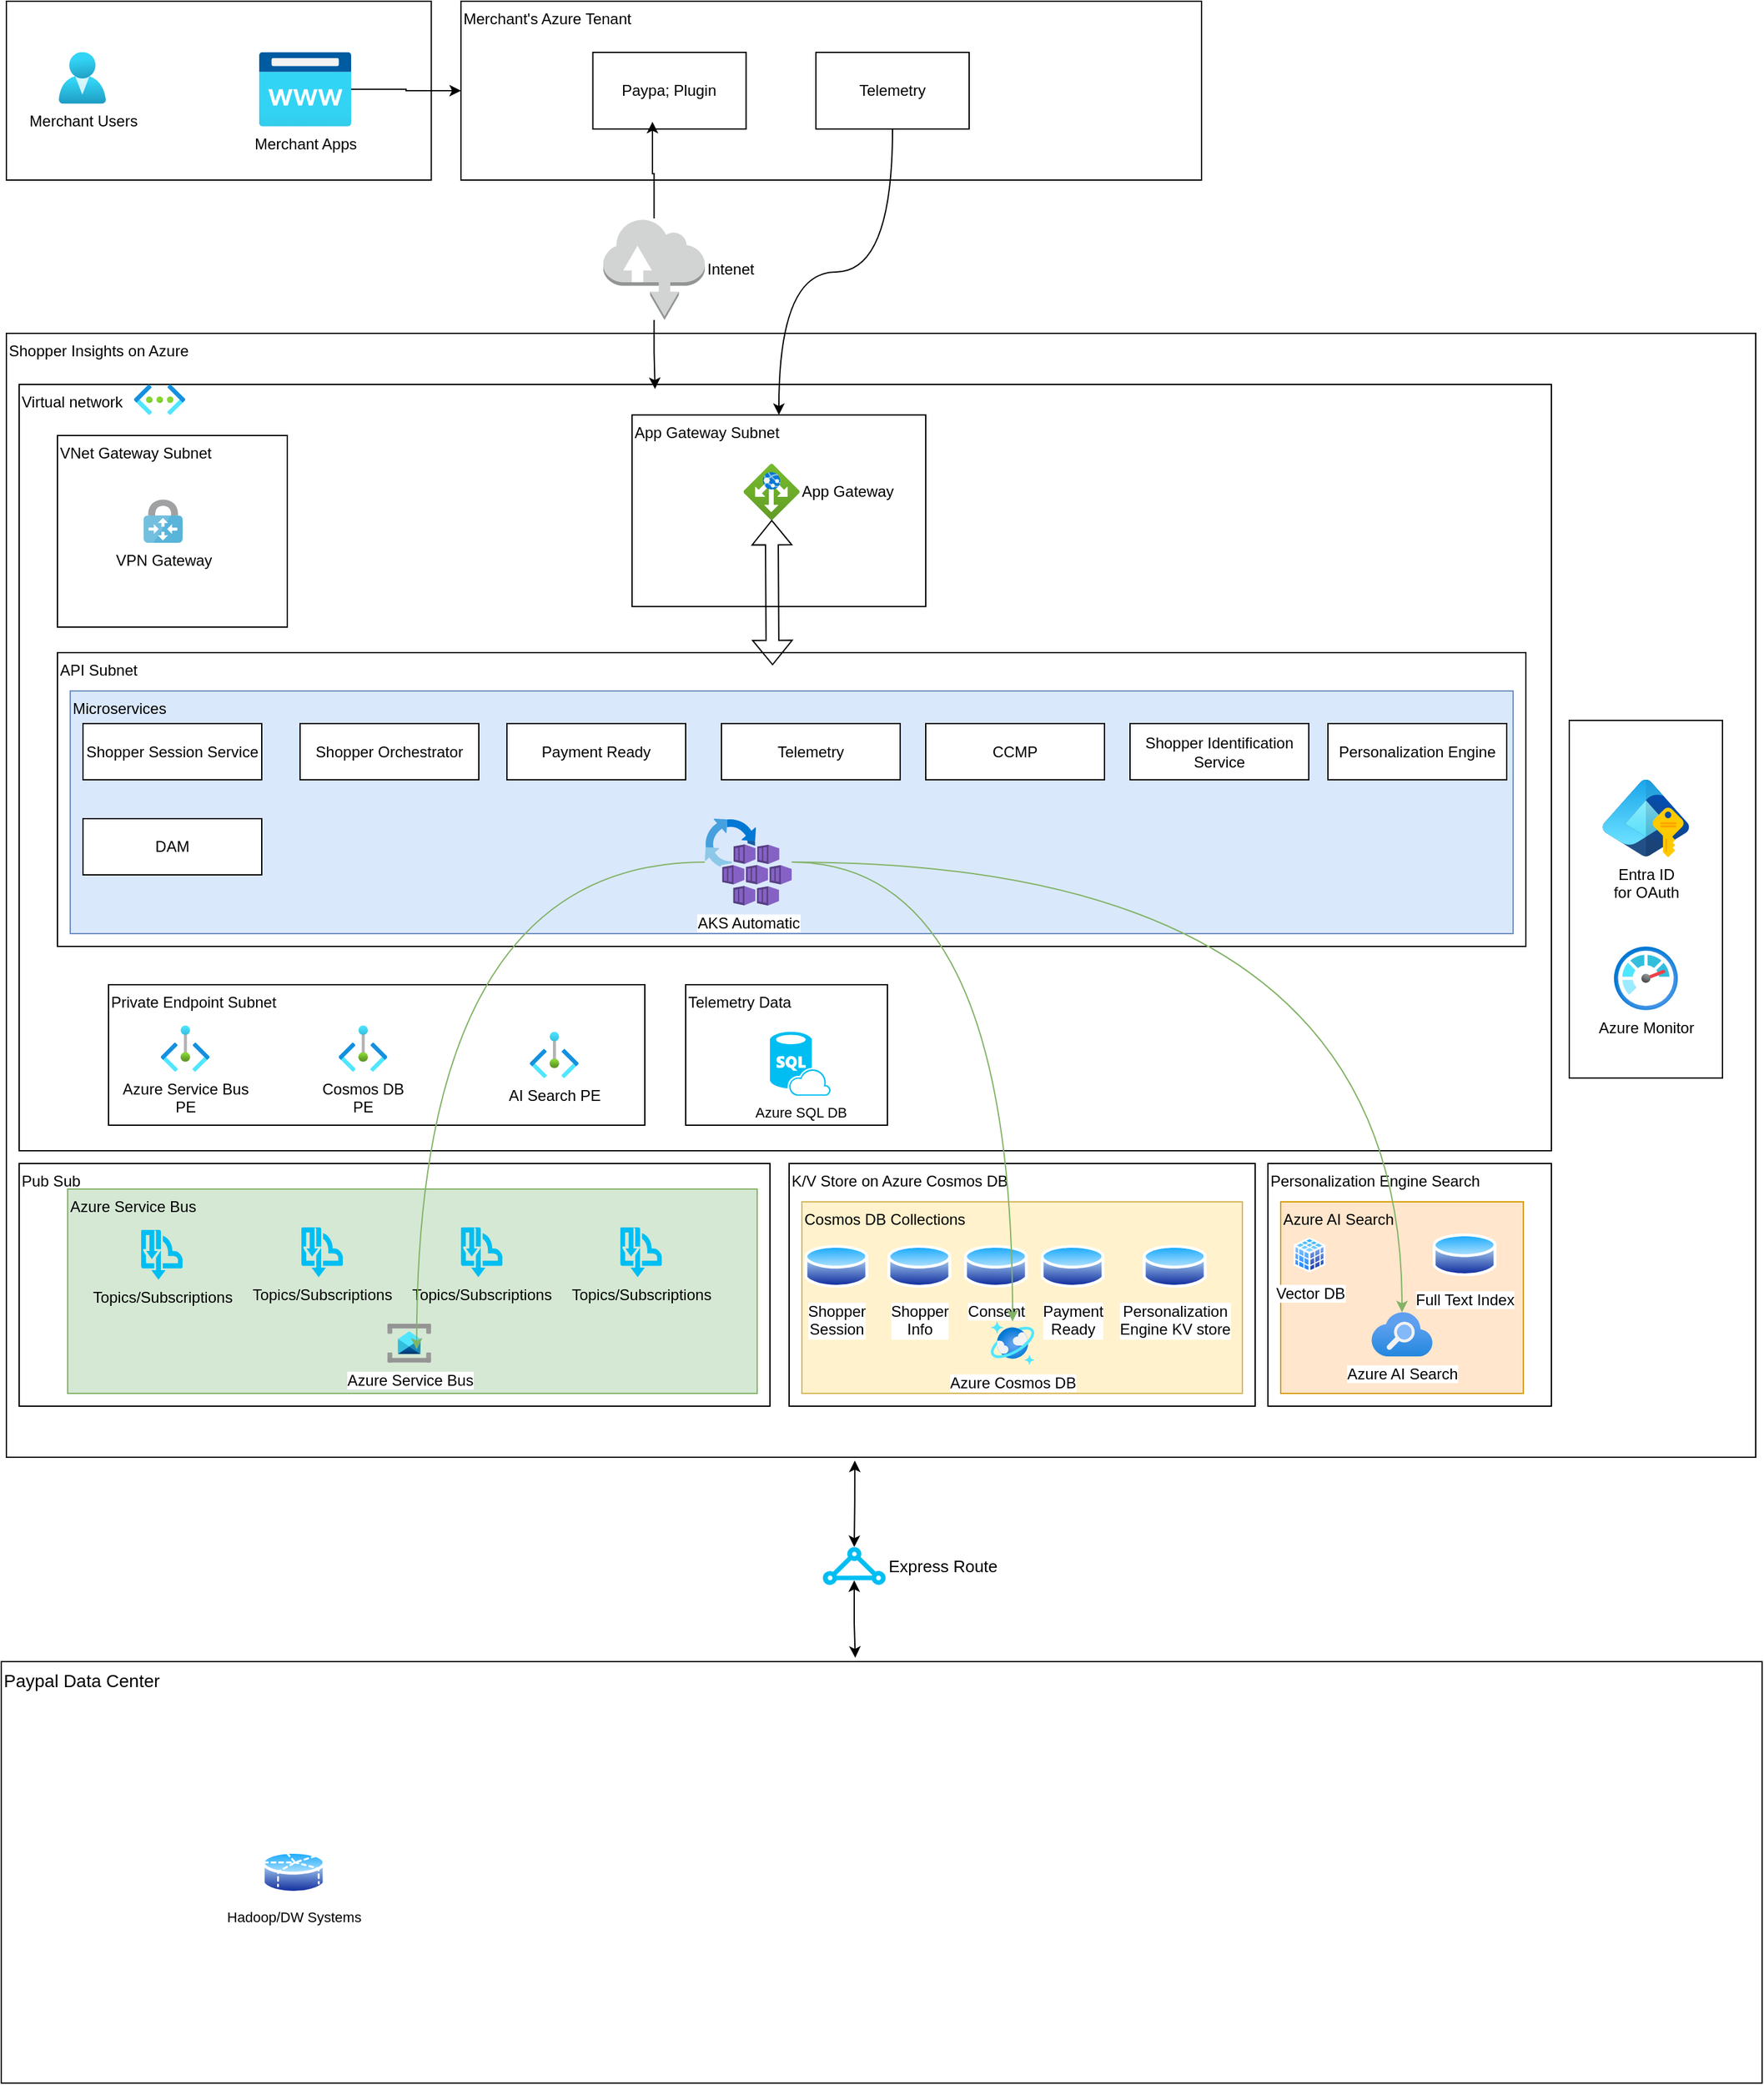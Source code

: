 <mxfile version="24.7.14" pages="4">
  <diagram name="Azure Architecture" id="gnfb7jUYX35AvRDUPc-q">
    <mxGraphModel dx="2733" dy="1743" grid="1" gridSize="10" guides="1" tooltips="1" connect="1" arrows="1" fold="1" page="1" pageScale="1" pageWidth="850" pageHeight="1100" math="0" shadow="0">
      <root>
        <mxCell id="0" />
        <mxCell id="1" parent="0" />
        <mxCell id="gi6rzPIruWYGB9gZ6tYF-2" value="Merchant&#39;s Azure Tenant" style="rounded=0;whiteSpace=wrap;html=1;align=left;verticalAlign=top;" parent="1" vertex="1">
          <mxGeometry x="166" y="100" width="580" height="140" as="geometry" />
        </mxCell>
        <mxCell id="gi6rzPIruWYGB9gZ6tYF-3" value="" style="rounded=0;whiteSpace=wrap;html=1;" parent="1" vertex="1">
          <mxGeometry x="-190" y="100" width="332.75" height="140" as="geometry" />
        </mxCell>
        <mxCell id="gi6rzPIruWYGB9gZ6tYF-4" value="Shopper Insights on Azure" style="rounded=0;whiteSpace=wrap;html=1;align=left;verticalAlign=top;" parent="1" vertex="1">
          <mxGeometry x="-190" y="360" width="1370" height="880" as="geometry" />
        </mxCell>
        <mxCell id="gi6rzPIruWYGB9gZ6tYF-9" value="Virtual network" style="rounded=0;whiteSpace=wrap;html=1;align=left;verticalAlign=top;" parent="1" vertex="1">
          <mxGeometry x="-180" y="400" width="1200" height="600" as="geometry" />
        </mxCell>
        <mxCell id="gi6rzPIruWYGB9gZ6tYF-10" value="" style="image;aspect=fixed;html=1;points=[];align=center;fontSize=12;image=img/lib/azure2/networking/Virtual_Networks.svg;" parent="1" vertex="1">
          <mxGeometry x="-90" y="400" width="40" height="23.88" as="geometry" />
        </mxCell>
        <mxCell id="gi6rzPIruWYGB9gZ6tYF-11" value="App Gateway Subnet" style="rounded=0;whiteSpace=wrap;html=1;align=left;verticalAlign=top;" parent="1" vertex="1">
          <mxGeometry x="300" y="423.88" width="230" height="150" as="geometry" />
        </mxCell>
        <mxCell id="gi6rzPIruWYGB9gZ6tYF-12" value="App Gateway" style="image;aspect=fixed;html=1;points=[];align=left;fontSize=12;image=img/lib/azure2/networking/Application_Gateways.svg;labelPosition=right;verticalLabelPosition=middle;verticalAlign=middle;" parent="1" vertex="1">
          <mxGeometry x="387.3" y="462.1" width="44" height="44" as="geometry" />
        </mxCell>
        <mxCell id="gi6rzPIruWYGB9gZ6tYF-13" value="Intenet" style="outlineConnect=0;dashed=0;verticalLabelPosition=middle;verticalAlign=middle;align=left;html=1;shape=mxgraph.aws3.internet;fillColor=#D2D3D3;gradientColor=none;labelPosition=right;" parent="1" vertex="1">
          <mxGeometry x="277.5" y="270" width="79.5" height="79.5" as="geometry" />
        </mxCell>
        <mxCell id="gi6rzPIruWYGB9gZ6tYF-14" value="API Subnet" style="rounded=0;whiteSpace=wrap;html=1;align=left;verticalAlign=top;" parent="1" vertex="1">
          <mxGeometry x="-150" y="610" width="1150" height="230" as="geometry" />
        </mxCell>
        <mxCell id="gi6rzPIruWYGB9gZ6tYF-56" value="Microservices" style="rounded=0;whiteSpace=wrap;html=1;align=left;verticalAlign=top;fillColor=#dae8fc;strokeColor=#6c8ebf;" parent="1" vertex="1">
          <mxGeometry x="-140" y="640" width="1130" height="190" as="geometry" />
        </mxCell>
        <mxCell id="gi6rzPIruWYGB9gZ6tYF-15" value="AKS Automatic" style="image;aspect=fixed;html=1;points=[];align=center;fontSize=12;image=img/lib/azure2/other/AKS_Automatic.svg;" parent="1" vertex="1">
          <mxGeometry x="357" y="740" width="68" height="68" as="geometry" />
        </mxCell>
        <mxCell id="gi6rzPIruWYGB9gZ6tYF-16" value="Shopper Session Service" style="rounded=0;whiteSpace=wrap;html=1;" parent="1" vertex="1">
          <mxGeometry x="-130" y="665.56" width="140" height="44" as="geometry" />
        </mxCell>
        <mxCell id="gi6rzPIruWYGB9gZ6tYF-21" value="Shopper Orchestrator" style="rounded=0;whiteSpace=wrap;html=1;" parent="1" vertex="1">
          <mxGeometry x="40" y="665.56" width="140" height="44" as="geometry" />
        </mxCell>
        <mxCell id="gi6rzPIruWYGB9gZ6tYF-22" value="Payment Ready" style="rounded=0;whiteSpace=wrap;html=1;" parent="1" vertex="1">
          <mxGeometry x="202" y="665.56" width="140" height="44" as="geometry" />
        </mxCell>
        <mxCell id="gi6rzPIruWYGB9gZ6tYF-23" value="Telemetry" style="rounded=0;whiteSpace=wrap;html=1;" parent="1" vertex="1">
          <mxGeometry x="370" y="665.56" width="140" height="44" as="geometry" />
        </mxCell>
        <mxCell id="gi6rzPIruWYGB9gZ6tYF-24" value="CCMP" style="rounded=0;whiteSpace=wrap;html=1;" parent="1" vertex="1">
          <mxGeometry x="530" y="665.56" width="140" height="44" as="geometry" />
        </mxCell>
        <mxCell id="B-g0GHxNa2EQ3O3tPcXf-53" value="" style="rounded=0;whiteSpace=wrap;html=1;fontFamily=Helvetica;fontSize=11;fontColor=default;labelBackgroundColor=default;" vertex="1" parent="1">
          <mxGeometry x="1034" y="663.08" width="120" height="280" as="geometry" />
        </mxCell>
        <mxCell id="gi6rzPIruWYGB9gZ6tYF-25" value="DAM" style="rounded=0;whiteSpace=wrap;html=1;" parent="1" vertex="1">
          <mxGeometry x="-130" y="740" width="140" height="44" as="geometry" />
        </mxCell>
        <mxCell id="gi6rzPIruWYGB9gZ6tYF-26" value="Personalization Engine" style="rounded=0;whiteSpace=wrap;html=1;" parent="1" vertex="1">
          <mxGeometry x="845" y="665.56" width="140" height="44" as="geometry" />
        </mxCell>
        <mxCell id="gi6rzPIruWYGB9gZ6tYF-29" value="Pub Sub" style="rounded=0;whiteSpace=wrap;html=1;align=left;verticalAlign=top;" parent="1" vertex="1">
          <mxGeometry x="-180" y="1010" width="588" height="190" as="geometry" />
        </mxCell>
        <mxCell id="gi6rzPIruWYGB9gZ6tYF-52" value="Azure Service Bus" style="rounded=0;whiteSpace=wrap;html=1;align=left;verticalAlign=top;fillColor=#d5e8d4;strokeColor=#82b366;" parent="1" vertex="1">
          <mxGeometry x="-142" y="1030" width="540" height="160" as="geometry" />
        </mxCell>
        <mxCell id="gi6rzPIruWYGB9gZ6tYF-31" value="Azure Service Bus" style="image;aspect=fixed;html=1;points=[];align=center;fontSize=12;image=img/lib/azure2/integration/Service_Bus.svg;" parent="1" vertex="1">
          <mxGeometry x="108.25" y="1135.43" width="34.5" height="30.44" as="geometry" />
        </mxCell>
        <mxCell id="gi6rzPIruWYGB9gZ6tYF-33" value="Topics/Subscriptions" style="verticalLabelPosition=bottom;html=1;verticalAlign=top;align=center;strokeColor=none;fillColor=#00BEF2;shape=mxgraph.azure.service_bus_topics_and_subscriptions;pointerEvents=1;" parent="1" vertex="1">
          <mxGeometry x="41" y="1060" width="32.5" height="39" as="geometry" />
        </mxCell>
        <mxCell id="gi6rzPIruWYGB9gZ6tYF-34" value="Shopper Identification&lt;div&gt;Service&lt;/div&gt;" style="rounded=0;whiteSpace=wrap;html=1;" parent="1" vertex="1">
          <mxGeometry x="690" y="665.56" width="140" height="44" as="geometry" />
        </mxCell>
        <mxCell id="gi6rzPIruWYGB9gZ6tYF-37" value="K/V Store on Azure Cosmos DB" style="rounded=0;whiteSpace=wrap;html=1;align=left;verticalAlign=top;" parent="1" vertex="1">
          <mxGeometry x="423" y="1010" width="365" height="190" as="geometry" />
        </mxCell>
        <mxCell id="gi6rzPIruWYGB9gZ6tYF-50" value="Cosmos DB Collections" style="rounded=0;whiteSpace=wrap;html=1;align=left;verticalAlign=top;fillColor=#fff2cc;strokeColor=#d6b656;" parent="1" vertex="1">
          <mxGeometry x="433" y="1040" width="345" height="150" as="geometry" />
        </mxCell>
        <mxCell id="gi6rzPIruWYGB9gZ6tYF-38" value="Azure Cosmos DB" style="image;aspect=fixed;html=1;points=[];align=center;fontSize=12;image=img/lib/azure2/databases/Azure_Cosmos_DB.svg;" parent="1" vertex="1">
          <mxGeometry x="581" y="1133.65" width="34" height="34" as="geometry" />
        </mxCell>
        <mxCell id="gi6rzPIruWYGB9gZ6tYF-39" value="Shopper&lt;div&gt;Session&lt;/div&gt;" style="image;aspect=fixed;perimeter=ellipsePerimeter;html=1;align=center;shadow=0;dashed=0;spacingTop=3;image=img/lib/active_directory/database.svg;imageBackground=none;" parent="1" vertex="1">
          <mxGeometry x="435" y="1072" width="50" height="37" as="geometry" />
        </mxCell>
        <mxCell id="gi6rzPIruWYGB9gZ6tYF-42" value="Shopper&lt;div&gt;Info&lt;/div&gt;" style="image;aspect=fixed;perimeter=ellipsePerimeter;html=1;align=center;shadow=0;dashed=0;spacingTop=3;image=img/lib/active_directory/database.svg;" parent="1" vertex="1">
          <mxGeometry x="500" y="1072" width="50" height="37" as="geometry" />
        </mxCell>
        <mxCell id="gi6rzPIruWYGB9gZ6tYF-43" value="Consent" style="image;aspect=fixed;perimeter=ellipsePerimeter;html=1;align=center;shadow=0;dashed=0;spacingTop=3;image=img/lib/active_directory/database.svg;" parent="1" vertex="1">
          <mxGeometry x="560" y="1072" width="50" height="37" as="geometry" />
        </mxCell>
        <mxCell id="gi6rzPIruWYGB9gZ6tYF-44" value="Payment&lt;div&gt;Ready&lt;/div&gt;" style="image;aspect=fixed;perimeter=ellipsePerimeter;html=1;align=center;shadow=0;dashed=0;spacingTop=3;image=img/lib/active_directory/database.svg;" parent="1" vertex="1">
          <mxGeometry x="620" y="1072" width="50" height="37" as="geometry" />
        </mxCell>
        <mxCell id="gi6rzPIruWYGB9gZ6tYF-45" value="Personalization&lt;div&gt;Engine KV store&lt;/div&gt;" style="image;aspect=fixed;perimeter=ellipsePerimeter;html=1;align=center;shadow=0;dashed=0;spacingTop=3;image=img/lib/active_directory/database.svg;" parent="1" vertex="1">
          <mxGeometry x="700" y="1072" width="50" height="37" as="geometry" />
        </mxCell>
        <mxCell id="gi6rzPIruWYGB9gZ6tYF-46" value="Personalization Engine Search" style="rounded=0;whiteSpace=wrap;html=1;align=left;verticalAlign=top;" parent="1" vertex="1">
          <mxGeometry x="798" y="1010" width="222" height="190" as="geometry" />
        </mxCell>
        <mxCell id="gi6rzPIruWYGB9gZ6tYF-51" value="Azure AI Search" style="rounded=0;whiteSpace=wrap;html=1;align=left;verticalAlign=top;fillColor=#ffe6cc;strokeColor=#d79b00;" parent="1" vertex="1">
          <mxGeometry x="808" y="1040" width="190" height="150" as="geometry" />
        </mxCell>
        <mxCell id="gi6rzPIruWYGB9gZ6tYF-47" value="Azure AI Search" style="image;aspect=fixed;html=1;points=[];align=center;fontSize=12;image=img/lib/azure2/app_services/Search_Services.svg;" parent="1" vertex="1">
          <mxGeometry x="879" y="1126.49" width="48" height="34.67" as="geometry" />
        </mxCell>
        <mxCell id="gi6rzPIruWYGB9gZ6tYF-48" value="Vector DB" style="image;aspect=fixed;perimeter=ellipsePerimeter;html=1;align=center;shadow=0;dashed=0;spacingTop=3;image=img/lib/active_directory/database_cube.svg;" parent="1" vertex="1">
          <mxGeometry x="818" y="1067.61" width="25" height="27.78" as="geometry" />
        </mxCell>
        <mxCell id="gi6rzPIruWYGB9gZ6tYF-49" value="Full Text Index" style="image;aspect=fixed;perimeter=ellipsePerimeter;html=1;align=center;shadow=0;dashed=0;spacingTop=3;image=img/lib/active_directory/database.svg;" parent="1" vertex="1">
          <mxGeometry x="927" y="1063" width="50" height="37" as="geometry" />
        </mxCell>
        <mxCell id="gi6rzPIruWYGB9gZ6tYF-53" value="Topics/Subscriptions" style="verticalLabelPosition=bottom;html=1;verticalAlign=top;align=center;strokeColor=none;fillColor=#00BEF2;shape=mxgraph.azure.service_bus_topics_and_subscriptions;pointerEvents=1;" parent="1" vertex="1">
          <mxGeometry x="166" y="1060" width="32.5" height="39" as="geometry" />
        </mxCell>
        <mxCell id="gi6rzPIruWYGB9gZ6tYF-54" value="Topics/Subscriptions" style="verticalLabelPosition=bottom;html=1;verticalAlign=top;align=center;strokeColor=none;fillColor=#00BEF2;shape=mxgraph.azure.service_bus_topics_and_subscriptions;pointerEvents=1;" parent="1" vertex="1">
          <mxGeometry x="290.8" y="1060" width="32.5" height="39" as="geometry" />
        </mxCell>
        <mxCell id="gi6rzPIruWYGB9gZ6tYF-55" value="Topics/Subscriptions" style="verticalLabelPosition=bottom;html=1;verticalAlign=top;align=center;strokeColor=none;fillColor=#00BEF2;shape=mxgraph.azure.service_bus_topics_and_subscriptions;pointerEvents=1;" parent="1" vertex="1">
          <mxGeometry x="-84.5" y="1062" width="32.5" height="39" as="geometry" />
        </mxCell>
        <mxCell id="gi6rzPIruWYGB9gZ6tYF-57" value="Private Endpoint Subnet" style="rounded=0;whiteSpace=wrap;html=1;align=left;verticalAlign=top;" parent="1" vertex="1">
          <mxGeometry x="-110" y="870" width="420" height="110" as="geometry" />
        </mxCell>
        <mxCell id="gi6rzPIruWYGB9gZ6tYF-58" value="Azure Service Bus&lt;div&gt;PE&lt;/div&gt;" style="image;aspect=fixed;html=1;points=[];align=center;fontSize=12;image=img/lib/azure2/other/Private_Endpoints.svg;" parent="1" vertex="1">
          <mxGeometry x="-69" y="901.93" width="38" height="36.15" as="geometry" />
        </mxCell>
        <mxCell id="gi6rzPIruWYGB9gZ6tYF-59" value="Cosmos DB&lt;div&gt;PE&lt;/div&gt;" style="image;aspect=fixed;html=1;points=[];align=center;fontSize=12;image=img/lib/azure2/other/Private_Endpoints.svg;" parent="1" vertex="1">
          <mxGeometry x="70.25" y="901.93" width="38" height="36.15" as="geometry" />
        </mxCell>
        <mxCell id="gi6rzPIruWYGB9gZ6tYF-60" value="AI Search PE" style="image;aspect=fixed;html=1;points=[];align=center;fontSize=12;image=img/lib/azure2/other/Private_Endpoints.svg;" parent="1" vertex="1">
          <mxGeometry x="220" y="906.93" width="38" height="36.15" as="geometry" />
        </mxCell>
        <mxCell id="gi6rzPIruWYGB9gZ6tYF-61" value="VNet Gateway Subnet" style="rounded=0;whiteSpace=wrap;html=1;align=left;verticalAlign=top;" parent="1" vertex="1">
          <mxGeometry x="-150" y="440" width="180" height="150" as="geometry" />
        </mxCell>
        <mxCell id="gi6rzPIruWYGB9gZ6tYF-62" value="VPN Gateway" style="image;sketch=0;aspect=fixed;html=1;points=[];align=center;fontSize=12;image=img/lib/mscae/VPN_Gateway.svg;" parent="1" vertex="1">
          <mxGeometry x="-82.5" y="490.11" width="30.5" height="33.89" as="geometry" />
        </mxCell>
        <mxCell id="B-g0GHxNa2EQ3O3tPcXf-13" value="" style="shape=flexArrow;endArrow=classic;startArrow=classic;html=1;rounded=0;exitX=0.487;exitY=0.043;exitDx=0;exitDy=0;exitPerimeter=0;" edge="1" parent="1" source="gi6rzPIruWYGB9gZ6tYF-14" target="gi6rzPIruWYGB9gZ6tYF-12">
          <mxGeometry width="100" height="100" relative="1" as="geometry">
            <mxPoint x="320" y="890" as="sourcePoint" />
            <mxPoint x="420" y="790" as="targetPoint" />
          </mxGeometry>
        </mxCell>
        <mxCell id="B-g0GHxNa2EQ3O3tPcXf-14" value="Paypa; Plugin" style="rounded=0;whiteSpace=wrap;html=1;" vertex="1" parent="1">
          <mxGeometry x="269.3" y="140" width="120" height="60" as="geometry" />
        </mxCell>
        <mxCell id="B-g0GHxNa2EQ3O3tPcXf-15" style="edgeStyle=orthogonalEdgeStyle;rounded=0;orthogonalLoop=1;jettySize=auto;html=1;entryX=0.389;entryY=0.906;entryDx=0;entryDy=0;entryPerimeter=0;" edge="1" parent="1" source="gi6rzPIruWYGB9gZ6tYF-13" target="B-g0GHxNa2EQ3O3tPcXf-14">
          <mxGeometry relative="1" as="geometry" />
        </mxCell>
        <mxCell id="B-g0GHxNa2EQ3O3tPcXf-16" style="edgeStyle=orthogonalEdgeStyle;rounded=0;orthogonalLoop=1;jettySize=auto;html=1;entryX=0.415;entryY=0.006;entryDx=0;entryDy=0;entryPerimeter=0;" edge="1" parent="1" source="gi6rzPIruWYGB9gZ6tYF-13" target="gi6rzPIruWYGB9gZ6tYF-9">
          <mxGeometry relative="1" as="geometry" />
        </mxCell>
        <mxCell id="B-g0GHxNa2EQ3O3tPcXf-17" value="Merchant Users" style="image;aspect=fixed;html=1;points=[];align=center;fontSize=12;image=img/lib/azure2/identity/Users.svg;" vertex="1" parent="1">
          <mxGeometry x="-149" y="139.76" width="37" height="40.47" as="geometry" />
        </mxCell>
        <mxCell id="B-g0GHxNa2EQ3O3tPcXf-19" style="edgeStyle=orthogonalEdgeStyle;rounded=0;orthogonalLoop=1;jettySize=auto;html=1;" edge="1" parent="1" source="B-g0GHxNa2EQ3O3tPcXf-18" target="gi6rzPIruWYGB9gZ6tYF-2">
          <mxGeometry relative="1" as="geometry" />
        </mxCell>
        <mxCell id="B-g0GHxNa2EQ3O3tPcXf-18" value="Merchant Apps" style="image;aspect=fixed;html=1;points=[];align=center;fontSize=12;image=img/lib/azure2/app_services/App_Service_Domains.svg;" vertex="1" parent="1">
          <mxGeometry x="8" y="139.76" width="72" height="58.24" as="geometry" />
        </mxCell>
        <mxCell id="B-g0GHxNa2EQ3O3tPcXf-48" style="edgeStyle=orthogonalEdgeStyle;shape=connector;curved=1;rounded=0;orthogonalLoop=1;jettySize=auto;html=1;strokeColor=default;align=center;verticalAlign=middle;fontFamily=Helvetica;fontSize=11;fontColor=default;labelBackgroundColor=default;endArrow=classic;" edge="1" parent="1" source="B-g0GHxNa2EQ3O3tPcXf-21" target="gi6rzPIruWYGB9gZ6tYF-11">
          <mxGeometry relative="1" as="geometry" />
        </mxCell>
        <mxCell id="B-g0GHxNa2EQ3O3tPcXf-21" value="Telemetry" style="rounded=0;whiteSpace=wrap;html=1;" vertex="1" parent="1">
          <mxGeometry x="444" y="140" width="120" height="60" as="geometry" />
        </mxCell>
        <mxCell id="B-g0GHxNa2EQ3O3tPcXf-50" value="Telemetry Data" style="rounded=0;whiteSpace=wrap;html=1;align=left;verticalAlign=top;" vertex="1" parent="1">
          <mxGeometry x="342" y="870" width="158" height="110" as="geometry" />
        </mxCell>
        <mxCell id="B-g0GHxNa2EQ3O3tPcXf-46" style="edgeStyle=orthogonalEdgeStyle;curved=1;rounded=0;orthogonalLoop=1;jettySize=auto;html=1;fillColor=#d5e8d4;strokeColor=#82b366;" edge="1" parent="1" source="gi6rzPIruWYGB9gZ6tYF-15" target="gi6rzPIruWYGB9gZ6tYF-38">
          <mxGeometry relative="1" as="geometry" />
        </mxCell>
        <mxCell id="B-g0GHxNa2EQ3O3tPcXf-47" style="edgeStyle=orthogonalEdgeStyle;curved=1;rounded=0;orthogonalLoop=1;jettySize=auto;html=1;entryX=0.669;entryY=0.665;entryDx=0;entryDy=0;entryPerimeter=0;fillColor=#d5e8d4;strokeColor=#82b366;" edge="1" parent="1" source="gi6rzPIruWYGB9gZ6tYF-15" target="gi6rzPIruWYGB9gZ6tYF-31">
          <mxGeometry relative="1" as="geometry" />
        </mxCell>
        <mxCell id="B-g0GHxNa2EQ3O3tPcXf-49" value="Azure SQL DB" style="verticalLabelPosition=bottom;html=1;verticalAlign=top;align=center;strokeColor=none;fillColor=#00BEF2;shape=mxgraph.azure.sql_database_sql_azure;fontFamily=Helvetica;fontSize=11;fontColor=default;labelBackgroundColor=default;" vertex="1" parent="1">
          <mxGeometry x="408" y="906.93" width="47.5" height="50" as="geometry" />
        </mxCell>
        <mxCell id="B-g0GHxNa2EQ3O3tPcXf-51" value="" style="edgeStyle=orthogonalEdgeStyle;curved=1;rounded=0;orthogonalLoop=1;jettySize=auto;html=1;fillColor=#d5e8d4;strokeColor=#82b366;" edge="1" parent="1" source="gi6rzPIruWYGB9gZ6tYF-15" target="gi6rzPIruWYGB9gZ6tYF-47">
          <mxGeometry relative="1" as="geometry">
            <mxPoint x="425" y="774" as="sourcePoint" />
            <mxPoint x="895" y="1130" as="targetPoint" />
          </mxGeometry>
        </mxCell>
        <mxCell id="B-g0GHxNa2EQ3O3tPcXf-52" value="Azure Monitor" style="image;aspect=fixed;html=1;points=[];align=center;fontSize=12;image=img/lib/azure2/management_governance/Monitor.svg;fontFamily=Helvetica;fontColor=default;labelBackgroundColor=default;" vertex="1" parent="1">
          <mxGeometry x="1069" y="840" width="50" height="50" as="geometry" />
        </mxCell>
        <mxCell id="gi6rzPIruWYGB9gZ6tYF-17" value="Entra ID&lt;div&gt;for OAuth&lt;/div&gt;" style="image;aspect=fixed;html=1;points=[];align=center;fontSize=12;image=img/lib/azure2/identity/Entra_Managed_Identities.svg;" parent="1" vertex="1">
          <mxGeometry x="1060" y="709.56" width="68" height="60.44" as="geometry" />
        </mxCell>
        <mxCell id="B-g0GHxNa2EQ3O3tPcXf-55" value="Paypal Data Center" style="rounded=0;whiteSpace=wrap;html=1;fontFamily=Helvetica;fontSize=14;fontColor=default;labelBackgroundColor=default;align=left;verticalAlign=top;" vertex="1" parent="1">
          <mxGeometry x="-194" y="1400" width="1379" height="330" as="geometry" />
        </mxCell>
        <mxCell id="B-g0GHxNa2EQ3O3tPcXf-56" value="&lt;font style=&quot;font-size: 13px;&quot;&gt;Express Route&lt;/font&gt;" style="verticalLabelPosition=middle;html=1;verticalAlign=middle;align=left;strokeColor=none;fillColor=#00BEF2;shape=mxgraph.azure.express_route;pointerEvents=1;fontFamily=Helvetica;fontSize=11;fontColor=default;labelBackgroundColor=default;labelPosition=right;" vertex="1" parent="1">
          <mxGeometry x="449" y="1310" width="50" height="30" as="geometry" />
        </mxCell>
        <mxCell id="B-g0GHxNa2EQ3O3tPcXf-64" style="edgeStyle=orthogonalEdgeStyle;shape=connector;curved=0;rounded=0;orthogonalLoop=1;jettySize=auto;html=1;exitX=0.485;exitY=1.003;exitDx=0;exitDy=0;strokeColor=default;align=center;verticalAlign=middle;fontFamily=Helvetica;fontSize=11;fontColor=default;labelBackgroundColor=default;endArrow=classic;exitPerimeter=0;entryX=0.5;entryY=0.01;entryDx=0;entryDy=0;entryPerimeter=0;startArrow=classic;startFill=1;" edge="1" parent="1" source="gi6rzPIruWYGB9gZ6tYF-4" target="B-g0GHxNa2EQ3O3tPcXf-56">
          <mxGeometry relative="1" as="geometry">
            <mxPoint x="640" y="1310" as="targetPoint" />
          </mxGeometry>
        </mxCell>
        <mxCell id="B-g0GHxNa2EQ3O3tPcXf-66" value="" style="endArrow=classic;html=1;rounded=0;strokeColor=default;align=center;verticalAlign=middle;fontFamily=Helvetica;fontSize=11;fontColor=default;labelBackgroundColor=default;edgeStyle=orthogonalEdgeStyle;curved=0;exitX=0.5;exitY=0.88;exitDx=0;exitDy=0;exitPerimeter=0;entryX=0.485;entryY=-0.009;entryDx=0;entryDy=0;entryPerimeter=0;startArrow=classic;startFill=1;" edge="1" parent="1" source="B-g0GHxNa2EQ3O3tPcXf-56" target="B-g0GHxNa2EQ3O3tPcXf-55">
          <mxGeometry width="50" height="50" relative="1" as="geometry">
            <mxPoint x="639.47" y="1330" as="sourcePoint" />
            <mxPoint x="689.47" y="1280" as="targetPoint" />
          </mxGeometry>
        </mxCell>
        <mxCell id="B-g0GHxNa2EQ3O3tPcXf-67" value="Hadoop/DW Systems" style="image;aspect=fixed;perimeter=ellipsePerimeter;html=1;align=center;shadow=0;dashed=0;spacingTop=3;image=img/lib/active_directory/database_partition_5.svg;fontFamily=Helvetica;fontSize=11;fontColor=default;labelBackgroundColor=default;" vertex="1" parent="1">
          <mxGeometry x="10" y="1546.5" width="50" height="37" as="geometry" />
        </mxCell>
      </root>
    </mxGraphModel>
  </diagram>
  <diagram id="eQUgV46e3FUS0auFHxmV" name="KV Store Design - Option 1">
    <mxGraphModel dx="1224" dy="1133" grid="1" gridSize="10" guides="1" tooltips="1" connect="1" arrows="1" fold="1" page="1" pageScale="1" pageWidth="850" pageHeight="1100" math="0" shadow="0">
      <root>
        <mxCell id="0" />
        <mxCell id="1" parent="0" />
        <mxCell id="4z7jsk1ujIdJ2KFVXQdr-1" value="Merchant&#39;s Azure Tenant 1" style="rounded=0;whiteSpace=wrap;html=1;align=left;verticalAlign=top;" vertex="1" parent="1">
          <mxGeometry x="30" y="100" width="304" height="140" as="geometry" />
        </mxCell>
        <mxCell id="4z7jsk1ujIdJ2KFVXQdr-2" value="Paypa; Plugin" style="rounded=0;whiteSpace=wrap;html=1;" vertex="1" parent="1">
          <mxGeometry x="44" y="150" width="120" height="60" as="geometry" />
        </mxCell>
        <mxCell id="4z7jsk1ujIdJ2KFVXQdr-3" value="Telemetry" style="rounded=0;whiteSpace=wrap;html=1;" vertex="1" parent="1">
          <mxGeometry x="192" y="150" width="120" height="60" as="geometry" />
        </mxCell>
        <mxCell id="4z7jsk1ujIdJ2KFVXQdr-4" value="Merchant&#39;s Azure Tenant 2" style="rounded=0;whiteSpace=wrap;html=1;align=left;verticalAlign=top;" vertex="1" parent="1">
          <mxGeometry x="370" y="100" width="304" height="140" as="geometry" />
        </mxCell>
        <mxCell id="4z7jsk1ujIdJ2KFVXQdr-5" value="Paypa; Plugin" style="rounded=0;whiteSpace=wrap;html=1;" vertex="1" parent="1">
          <mxGeometry x="384" y="150" width="120" height="60" as="geometry" />
        </mxCell>
        <mxCell id="4z7jsk1ujIdJ2KFVXQdr-6" value="Telemetry" style="rounded=0;whiteSpace=wrap;html=1;" vertex="1" parent="1">
          <mxGeometry x="532" y="150" width="120" height="60" as="geometry" />
        </mxCell>
        <mxCell id="4z7jsk1ujIdJ2KFVXQdr-7" value="Merchant&#39;s Azure Tenant n" style="rounded=0;whiteSpace=wrap;html=1;align=left;verticalAlign=top;" vertex="1" parent="1">
          <mxGeometry x="700" y="100" width="304" height="140" as="geometry" />
        </mxCell>
        <mxCell id="4z7jsk1ujIdJ2KFVXQdr-8" value="Paypa; Plugin" style="rounded=0;whiteSpace=wrap;html=1;" vertex="1" parent="1">
          <mxGeometry x="714" y="150" width="120" height="60" as="geometry" />
        </mxCell>
        <mxCell id="4z7jsk1ujIdJ2KFVXQdr-9" value="Telemetry" style="rounded=0;whiteSpace=wrap;html=1;" vertex="1" parent="1">
          <mxGeometry x="862" y="150" width="120" height="60" as="geometry" />
        </mxCell>
        <mxCell id="4z7jsk1ujIdJ2KFVXQdr-10" value="Azure" style="rounded=0;whiteSpace=wrap;html=1;align=left;verticalAlign=top;" vertex="1" parent="1">
          <mxGeometry x="30" y="270" width="970" height="140" as="geometry" />
        </mxCell>
        <mxCell id="JQEDODdQ16ti5iI2Kcjq-1" value="Microservices" style="rounded=0;whiteSpace=wrap;html=1;align=left;verticalAlign=top;" vertex="1" parent="1">
          <mxGeometry x="380" y="285" width="260" height="110" as="geometry" />
        </mxCell>
        <mxCell id="tetmFcZ6_N3hryW2dEhK-1" value="AKS Automatic" style="image;aspect=fixed;html=1;points=[];align=center;fontSize=12;image=img/lib/azure2/other/AKS_Automatic.svg;" vertex="1" parent="1">
          <mxGeometry x="470" y="300" width="68" height="68" as="geometry" />
        </mxCell>
        <mxCell id="tetmFcZ6_N3hryW2dEhK-2" value="Key Value Store Tenant 1" style="rounded=0;whiteSpace=wrap;html=1;align=left;verticalAlign=top;" vertex="1" parent="1">
          <mxGeometry x="30" y="570" width="820" height="200" as="geometry" />
        </mxCell>
        <mxCell id="9SyXtvsTvvVfQIOOQ1zj-1" value="Azure Cosmos DB&lt;div&gt;Account&lt;/div&gt;" style="image;aspect=fixed;html=1;points=[];align=center;fontSize=12;image=img/lib/azure2/databases/Azure_Cosmos_DB.svg;" vertex="1" parent="1">
          <mxGeometry x="233" y="690.0" width="34" height="34" as="geometry" />
        </mxCell>
        <mxCell id="h9U_5kjy8NLN7pSxZe86-1" value="Shopper&lt;div&gt;Session&lt;/div&gt;" style="image;aspect=fixed;perimeter=ellipsePerimeter;html=1;align=center;shadow=0;dashed=0;spacingTop=3;image=img/lib/active_directory/database.svg;imageBackground=none;" vertex="1" parent="1">
          <mxGeometry x="44" y="613" width="50" height="37" as="geometry" />
        </mxCell>
        <mxCell id="h9U_5kjy8NLN7pSxZe86-2" value="Shopper&lt;div&gt;Info&lt;/div&gt;" style="image;aspect=fixed;perimeter=ellipsePerimeter;html=1;align=center;shadow=0;dashed=0;spacingTop=3;image=img/lib/active_directory/database.svg;" vertex="1" parent="1">
          <mxGeometry x="300" y="613" width="50" height="37" as="geometry" />
        </mxCell>
        <mxCell id="h9U_5kjy8NLN7pSxZe86-3" value="Consent" style="image;aspect=fixed;perimeter=ellipsePerimeter;html=1;align=center;shadow=0;dashed=0;spacingTop=3;image=img/lib/active_directory/database.svg;" vertex="1" parent="1">
          <mxGeometry x="384" y="613" width="50" height="37" as="geometry" />
        </mxCell>
        <mxCell id="h9U_5kjy8NLN7pSxZe86-4" value="Payment&lt;div&gt;Ready&lt;/div&gt;" style="image;aspect=fixed;perimeter=ellipsePerimeter;html=1;align=center;shadow=0;dashed=0;spacingTop=3;image=img/lib/active_directory/database.svg;" vertex="1" parent="1">
          <mxGeometry x="120" y="613" width="50" height="37" as="geometry" />
        </mxCell>
        <mxCell id="h9U_5kjy8NLN7pSxZe86-5" value="Personalization&lt;div&gt;Engine KV store&lt;/div&gt;" style="image;aspect=fixed;perimeter=ellipsePerimeter;html=1;align=center;shadow=0;dashed=0;spacingTop=3;image=img/lib/active_directory/database.svg;" vertex="1" parent="1">
          <mxGeometry x="210" y="613" width="50" height="37" as="geometry" />
        </mxCell>
        <mxCell id="h9U_5kjy8NLN7pSxZe86-7" value="&lt;div&gt;&lt;div&gt;&lt;br&gt;&lt;/div&gt;&lt;/div&gt;" style="shape=curlyBracket;whiteSpace=wrap;html=1;rounded=1;flipH=1;labelPosition=right;verticalLabelPosition=middle;align=center;verticalAlign=middle;rotation=0;textDirection=vertical-rl;horizontal=0;flipV=1;fontSize=15;" vertex="1" parent="1">
          <mxGeometry x="434" y="585" width="35" height="170" as="geometry" />
        </mxCell>
        <mxCell id="h9U_5kjy8NLN7pSxZe86-9" value="&lt;ul style=&quot;font-size: 14px;&quot;&gt;&lt;li style=&quot;font-size: 14px;&quot;&gt;Shared Provisioned Throughput across containers&lt;/li&gt;&lt;li style=&quot;font-size: 14px;&quot;&gt;Assumption is R/W are uniform across containers&lt;/li&gt;&lt;li style=&quot;font-size: 14px;&quot;&gt;To scale add more RUs to database&lt;/li&gt;&lt;li style=&quot;font-size: 14px;&quot;&gt;RU will be overprovisioned if the containers do not have uniform R/W&lt;/li&gt;&lt;/ul&gt;" style="text;html=1;align=left;verticalAlign=middle;whiteSpace=wrap;rounded=0;fontFamily=Helvetica;fontSize=14;fontColor=default;labelBackgroundColor=default;" vertex="1" parent="1">
          <mxGeometry x="504" y="613" width="286" height="117" as="geometry" />
        </mxCell>
        <mxCell id="h9U_5kjy8NLN7pSxZe86-10" value="Key Value Store Tenant 2" style="rounded=0;whiteSpace=wrap;html=1;align=left;verticalAlign=top;" vertex="1" parent="1">
          <mxGeometry x="30" y="800" width="820" height="200" as="geometry" />
        </mxCell>
        <mxCell id="h9U_5kjy8NLN7pSxZe86-11" value="Azure Cosmos DB&lt;div&gt;Account&lt;/div&gt;" style="image;aspect=fixed;html=1;points=[];align=center;fontSize=12;image=img/lib/azure2/databases/Azure_Cosmos_DB.svg;" vertex="1" parent="1">
          <mxGeometry x="233" y="920.0" width="34" height="34" as="geometry" />
        </mxCell>
        <mxCell id="h9U_5kjy8NLN7pSxZe86-12" value="Shopper&lt;div&gt;Session&lt;/div&gt;" style="image;aspect=fixed;perimeter=ellipsePerimeter;html=1;align=center;shadow=0;dashed=0;spacingTop=3;image=img/lib/active_directory/database.svg;imageBackground=none;" vertex="1" parent="1">
          <mxGeometry x="44" y="843" width="50" height="37" as="geometry" />
        </mxCell>
        <mxCell id="h9U_5kjy8NLN7pSxZe86-13" value="Shopper&lt;div&gt;Info&lt;/div&gt;" style="image;aspect=fixed;perimeter=ellipsePerimeter;html=1;align=center;shadow=0;dashed=0;spacingTop=3;image=img/lib/active_directory/database.svg;" vertex="1" parent="1">
          <mxGeometry x="300" y="843" width="50" height="37" as="geometry" />
        </mxCell>
        <mxCell id="h9U_5kjy8NLN7pSxZe86-14" value="Consent" style="image;aspect=fixed;perimeter=ellipsePerimeter;html=1;align=center;shadow=0;dashed=0;spacingTop=3;image=img/lib/active_directory/database.svg;" vertex="1" parent="1">
          <mxGeometry x="384" y="843" width="50" height="37" as="geometry" />
        </mxCell>
        <mxCell id="h9U_5kjy8NLN7pSxZe86-15" value="Payment&lt;div&gt;Ready&lt;/div&gt;" style="image;aspect=fixed;perimeter=ellipsePerimeter;html=1;align=center;shadow=0;dashed=0;spacingTop=3;image=img/lib/active_directory/database.svg;" vertex="1" parent="1">
          <mxGeometry x="120" y="843" width="50" height="37" as="geometry" />
        </mxCell>
        <mxCell id="h9U_5kjy8NLN7pSxZe86-16" value="Personalization&lt;div&gt;Engine KV store&lt;/div&gt;" style="image;aspect=fixed;perimeter=ellipsePerimeter;html=1;align=center;shadow=0;dashed=0;spacingTop=3;image=img/lib/active_directory/database.svg;" vertex="1" parent="1">
          <mxGeometry x="210" y="843" width="50" height="37" as="geometry" />
        </mxCell>
        <mxCell id="h9U_5kjy8NLN7pSxZe86-17" value="&lt;div&gt;&lt;div&gt;&lt;br&gt;&lt;/div&gt;&lt;/div&gt;" style="shape=curlyBracket;whiteSpace=wrap;html=1;rounded=1;flipH=1;labelPosition=right;verticalLabelPosition=middle;align=center;verticalAlign=middle;rotation=0;textDirection=vertical-rl;horizontal=0;flipV=1;fontSize=15;" vertex="1" parent="1">
          <mxGeometry x="434" y="815" width="35" height="170" as="geometry" />
        </mxCell>
        <mxCell id="e5Dur0RvdEX-e_nDF4gT-1" value="&lt;ul style=&quot;font-size: 14px;&quot;&gt;&lt;li style=&quot;font-size: 14px;&quot;&gt;Shared Provisioned Throughput across containers&lt;/li&gt;&lt;li style=&quot;font-size: 14px;&quot;&gt;Assumption is R/W are uniform across containers&lt;/li&gt;&lt;li style=&quot;font-size: 14px;&quot;&gt;To scale add more RUs to database&lt;/li&gt;&lt;li style=&quot;font-size: 14px;&quot;&gt;RU will be overprovisioned if the containers do not have uniform R/W&lt;/li&gt;&lt;/ul&gt;" style="text;html=1;align=left;verticalAlign=middle;whiteSpace=wrap;rounded=0;fontFamily=Helvetica;fontSize=14;fontColor=default;labelBackgroundColor=default;" vertex="1" parent="1">
          <mxGeometry x="504" y="837" width="286" height="117" as="geometry" />
        </mxCell>
        <mxCell id="e5Dur0RvdEX-e_nDF4gT-2" value="" style="endArrow=none;html=1;rounded=0;strokeColor=default;align=center;verticalAlign=middle;fontFamily=Helvetica;fontSize=11;fontColor=default;labelBackgroundColor=default;edgeStyle=orthogonalEdgeStyle;curved=0;" edge="1" parent="1">
          <mxGeometry width="50" height="50" relative="1" as="geometry">
            <mxPoint x="990" y="1070" as="sourcePoint" />
            <mxPoint x="990" y="500" as="targetPoint" />
          </mxGeometry>
        </mxCell>
        <mxCell id="e5Dur0RvdEX-e_nDF4gT-4" value="Key Value Store for Shopper Session" style="rounded=0;whiteSpace=wrap;html=1;align=left;verticalAlign=top;" vertex="1" parent="1">
          <mxGeometry x="1080" y="570" width="820" height="200" as="geometry" />
        </mxCell>
        <mxCell id="e5Dur0RvdEX-e_nDF4gT-5" value="Azure Cosmos DB&lt;div&gt;Account&lt;/div&gt;" style="image;aspect=fixed;html=1;points=[];align=center;fontSize=12;image=img/lib/azure2/databases/Azure_Cosmos_DB.svg;" vertex="1" parent="1">
          <mxGeometry x="1283" y="690.0" width="34" height="34" as="geometry" />
        </mxCell>
        <mxCell id="e5Dur0RvdEX-e_nDF4gT-6" value="Shopper&lt;div&gt;Session&lt;/div&gt;" style="image;aspect=fixed;perimeter=ellipsePerimeter;html=1;align=center;shadow=0;dashed=0;spacingTop=3;image=img/lib/active_directory/database.svg;imageBackground=none;" vertex="1" parent="1">
          <mxGeometry x="1275" y="600" width="50" height="37" as="geometry" />
        </mxCell>
        <mxCell id="e5Dur0RvdEX-e_nDF4gT-11" value="&lt;div&gt;&lt;div&gt;&lt;br&gt;&lt;/div&gt;&lt;/div&gt;" style="shape=curlyBracket;whiteSpace=wrap;html=1;rounded=1;flipH=1;labelPosition=right;verticalLabelPosition=middle;align=center;verticalAlign=middle;rotation=0;textDirection=vertical-rl;horizontal=0;flipV=1;fontSize=15;" vertex="1" parent="1">
          <mxGeometry x="1484" y="585" width="35" height="170" as="geometry" />
        </mxCell>
        <mxCell id="e5Dur0RvdEX-e_nDF4gT-12" value="&lt;ul style=&quot;font-size: 14px;&quot;&gt;&lt;li style=&quot;font-size: 14px;&quot;&gt;Dedicated RUs per Container&lt;/li&gt;&lt;li style=&quot;font-size: 14px;&quot;&gt;Shard by Merchant and Shopper ID&lt;br style=&quot;font-size: 14px;&quot;&gt;&lt;/li&gt;&lt;li style=&quot;font-size: 14px;&quot;&gt;To scale add more RUs to container&lt;br style=&quot;font-size: 14px;&quot;&gt;&lt;/li&gt;&lt;li style=&quot;font-size: 14px;&quot;&gt;Can create hot partitions if one tenant has higher R/W than the other&lt;/li&gt;&lt;li style=&quot;font-size: 14px;&quot;&gt;In this case a different partition key needs to be selected&lt;/li&gt;&lt;/ul&gt;" style="text;html=1;align=left;verticalAlign=middle;whiteSpace=wrap;rounded=0;fontFamily=Helvetica;fontSize=14;fontColor=default;labelBackgroundColor=default;" vertex="1" parent="1">
          <mxGeometry x="1554" y="613" width="286" height="127" as="geometry" />
        </mxCell>
        <mxCell id="e5Dur0RvdEX-e_nDF4gT-16" value="R/W" style="shape=connector;rounded=0;orthogonalLoop=1;jettySize=auto;html=1;entryX=0;entryY=0.5;entryDx=0;entryDy=0;strokeColor=default;align=center;verticalAlign=middle;fontFamily=Helvetica;fontSize=11;fontColor=default;labelBackgroundColor=default;endArrow=classic;" edge="1" parent="1" source="e5Dur0RvdEX-e_nDF4gT-13" target="e5Dur0RvdEX-e_nDF4gT-6">
          <mxGeometry relative="1" as="geometry" />
        </mxCell>
        <mxCell id="e5Dur0RvdEX-e_nDF4gT-13" value="Tenant 1" style="rounded=1;whiteSpace=wrap;html=1;fontFamily=Helvetica;fontSize=11;fontColor=default;labelBackgroundColor=default;" vertex="1" parent="1">
          <mxGeometry x="1070" y="450" width="80" height="30" as="geometry" />
        </mxCell>
        <mxCell id="e5Dur0RvdEX-e_nDF4gT-14" value="Tenant 2" style="rounded=1;whiteSpace=wrap;html=1;fontFamily=Helvetica;fontSize=11;fontColor=default;labelBackgroundColor=default;" vertex="1" parent="1">
          <mxGeometry x="1203" y="450" width="80" height="30" as="geometry" />
        </mxCell>
        <mxCell id="e5Dur0RvdEX-e_nDF4gT-15" value="Tenant 2" style="rounded=1;whiteSpace=wrap;html=1;fontFamily=Helvetica;fontSize=11;fontColor=default;labelBackgroundColor=default;" vertex="1" parent="1">
          <mxGeometry x="1340" y="450" width="80" height="30" as="geometry" />
        </mxCell>
        <mxCell id="e5Dur0RvdEX-e_nDF4gT-17" value="R/W" style="shape=connector;rounded=0;orthogonalLoop=1;jettySize=auto;html=1;strokeColor=default;align=center;verticalAlign=middle;fontFamily=Helvetica;fontSize=11;fontColor=default;labelBackgroundColor=default;endArrow=classic;exitX=0.5;exitY=1;exitDx=0;exitDy=0;" edge="1" parent="1" source="e5Dur0RvdEX-e_nDF4gT-14" target="e5Dur0RvdEX-e_nDF4gT-6">
          <mxGeometry relative="1" as="geometry">
            <mxPoint x="1240" y="490" as="sourcePoint" />
            <mxPoint x="1389" y="629" as="targetPoint" />
          </mxGeometry>
        </mxCell>
        <mxCell id="e5Dur0RvdEX-e_nDF4gT-18" value="R/W" style="shape=connector;rounded=0;orthogonalLoop=1;jettySize=auto;html=1;strokeColor=default;align=center;verticalAlign=middle;fontFamily=Helvetica;fontSize=11;fontColor=default;labelBackgroundColor=default;endArrow=classic;exitX=0.5;exitY=1;exitDx=0;exitDy=0;" edge="1" parent="1" target="e5Dur0RvdEX-e_nDF4gT-6">
          <mxGeometry relative="1" as="geometry">
            <mxPoint x="1370" y="480" as="sourcePoint" />
            <mxPoint x="1420" y="601" as="targetPoint" />
          </mxGeometry>
        </mxCell>
        <mxCell id="e5Dur0RvdEX-e_nDF4gT-19" value="Key Value Store for Shopper Info" style="rounded=0;whiteSpace=wrap;html=1;align=left;verticalAlign=top;" vertex="1" parent="1">
          <mxGeometry x="1080" y="920" width="820" height="200" as="geometry" />
        </mxCell>
        <mxCell id="e5Dur0RvdEX-e_nDF4gT-20" value="Azure Cosmos DB&lt;div&gt;Account&lt;/div&gt;" style="image;aspect=fixed;html=1;points=[];align=center;fontSize=12;image=img/lib/azure2/databases/Azure_Cosmos_DB.svg;" vertex="1" parent="1">
          <mxGeometry x="1283" y="1040" width="34" height="34" as="geometry" />
        </mxCell>
        <mxCell id="e5Dur0RvdEX-e_nDF4gT-21" value="Shopper&lt;div&gt;Info&lt;/div&gt;" style="image;aspect=fixed;perimeter=ellipsePerimeter;html=1;align=center;shadow=0;dashed=0;spacingTop=3;image=img/lib/active_directory/database.svg;imageBackground=none;" vertex="1" parent="1">
          <mxGeometry x="1275" y="950" width="50" height="37" as="geometry" />
        </mxCell>
        <mxCell id="e5Dur0RvdEX-e_nDF4gT-22" value="&lt;div&gt;&lt;div&gt;&lt;br&gt;&lt;/div&gt;&lt;/div&gt;" style="shape=curlyBracket;whiteSpace=wrap;html=1;rounded=1;flipH=1;labelPosition=right;verticalLabelPosition=middle;align=center;verticalAlign=middle;rotation=0;textDirection=vertical-rl;horizontal=0;flipV=1;fontSize=15;" vertex="1" parent="1">
          <mxGeometry x="1484" y="935" width="35" height="170" as="geometry" />
        </mxCell>
        <mxCell id="e5Dur0RvdEX-e_nDF4gT-24" value="R/W" style="shape=connector;rounded=0;orthogonalLoop=1;jettySize=auto;html=1;entryX=0;entryY=0.5;entryDx=0;entryDy=0;strokeColor=default;align=center;verticalAlign=middle;fontFamily=Helvetica;fontSize=11;fontColor=default;labelBackgroundColor=default;endArrow=classic;" edge="1" parent="1" source="e5Dur0RvdEX-e_nDF4gT-25" target="e5Dur0RvdEX-e_nDF4gT-21">
          <mxGeometry relative="1" as="geometry" />
        </mxCell>
        <mxCell id="e5Dur0RvdEX-e_nDF4gT-25" value="Tenant 1" style="rounded=1;whiteSpace=wrap;html=1;fontFamily=Helvetica;fontSize=11;fontColor=default;labelBackgroundColor=default;" vertex="1" parent="1">
          <mxGeometry x="1070" y="800" width="80" height="30" as="geometry" />
        </mxCell>
        <mxCell id="e5Dur0RvdEX-e_nDF4gT-26" value="Tenant 2" style="rounded=1;whiteSpace=wrap;html=1;fontFamily=Helvetica;fontSize=11;fontColor=default;labelBackgroundColor=default;" vertex="1" parent="1">
          <mxGeometry x="1203" y="800" width="80" height="30" as="geometry" />
        </mxCell>
        <mxCell id="e5Dur0RvdEX-e_nDF4gT-27" value="Tenant 2" style="rounded=1;whiteSpace=wrap;html=1;fontFamily=Helvetica;fontSize=11;fontColor=default;labelBackgroundColor=default;" vertex="1" parent="1">
          <mxGeometry x="1340" y="800" width="80" height="30" as="geometry" />
        </mxCell>
        <mxCell id="e5Dur0RvdEX-e_nDF4gT-28" value="R/W" style="shape=connector;rounded=0;orthogonalLoop=1;jettySize=auto;html=1;strokeColor=default;align=center;verticalAlign=middle;fontFamily=Helvetica;fontSize=11;fontColor=default;labelBackgroundColor=default;endArrow=classic;exitX=0.5;exitY=1;exitDx=0;exitDy=0;" edge="1" parent="1" source="e5Dur0RvdEX-e_nDF4gT-26" target="e5Dur0RvdEX-e_nDF4gT-21">
          <mxGeometry relative="1" as="geometry">
            <mxPoint x="1240" y="840" as="sourcePoint" />
            <mxPoint x="1389" y="979" as="targetPoint" />
          </mxGeometry>
        </mxCell>
        <mxCell id="e5Dur0RvdEX-e_nDF4gT-29" value="R/W" style="shape=connector;rounded=0;orthogonalLoop=1;jettySize=auto;html=1;strokeColor=default;align=center;verticalAlign=middle;fontFamily=Helvetica;fontSize=11;fontColor=default;labelBackgroundColor=default;endArrow=classic;exitX=0.5;exitY=1;exitDx=0;exitDy=0;" edge="1" parent="1" target="e5Dur0RvdEX-e_nDF4gT-21">
          <mxGeometry relative="1" as="geometry">
            <mxPoint x="1370" y="830" as="sourcePoint" />
            <mxPoint x="1420" y="951" as="targetPoint" />
          </mxGeometry>
        </mxCell>
        <mxCell id="IBoFne4YMoGLUDeQI9Kx-1" value="&lt;ul style=&quot;font-size: 14px;&quot;&gt;&lt;li style=&quot;font-size: 14px;&quot;&gt;Dedicated RUs per Container&lt;/li&gt;&lt;li style=&quot;font-size: 14px;&quot;&gt;Shard by Merchant and Shopper ID&lt;br style=&quot;font-size: 14px;&quot;&gt;&lt;/li&gt;&lt;li style=&quot;font-size: 14px;&quot;&gt;To scale add more RUs to container&lt;br style=&quot;font-size: 14px;&quot;&gt;&lt;/li&gt;&lt;li style=&quot;font-size: 14px;&quot;&gt;Can create hot partitions if one tenant has higher R/W than the other&lt;/li&gt;&lt;li style=&quot;font-size: 14px;&quot;&gt;In this case a different partition key needs to be selected&lt;/li&gt;&lt;/ul&gt;" style="text;html=1;align=left;verticalAlign=middle;whiteSpace=wrap;rounded=0;fontFamily=Helvetica;fontSize=14;fontColor=default;labelBackgroundColor=default;" vertex="1" parent="1">
          <mxGeometry x="1560" y="961.5" width="286" height="128.5" as="geometry" />
        </mxCell>
        <mxCell id="8kXuGTwGnu-UT0BRvRCw-1" value="Option 2 - Multiple Tenants per KV Store" style="text;whiteSpace=wrap;fontFamily=Helvetica;fontSize=16;fontColor=default;labelBackgroundColor=default;" vertex="1" parent="1">
          <mxGeometry x="1063" y="370" width="317" height="40" as="geometry" />
        </mxCell>
        <mxCell id="8kXuGTwGnu-UT0BRvRCw-2" value="Option 1 - KV Store Per Tenant" style="text;whiteSpace=wrap;fontFamily=Helvetica;fontSize=16;fontColor=default;labelBackgroundColor=default;" vertex="1" parent="1">
          <mxGeometry x="40" y="520" width="280" height="40" as="geometry" />
        </mxCell>
      </root>
    </mxGraphModel>
  </diagram>
  <diagram id="LVE3H-cp7QLdIQ-c2j1w" name="Vector Store Design">
    <mxGraphModel dx="374" dy="1133" grid="1" gridSize="10" guides="1" tooltips="1" connect="1" arrows="1" fold="1" page="1" pageScale="1" pageWidth="850" pageHeight="1100" math="0" shadow="0">
      <root>
        <mxCell id="0" />
        <mxCell id="1" parent="0" />
        <mxCell id="HObDy8vvisQGP7bvmT_j-1" value="Vector DB with Azure AI Search" style="rounded=0;whiteSpace=wrap;html=1;align=left;verticalAlign=top;" vertex="1" parent="1">
          <mxGeometry x="980" y="400" width="1000" height="440" as="geometry" />
        </mxCell>
        <mxCell id="HObDy8vvisQGP7bvmT_j-4" value="&lt;div&gt;&lt;div&gt;&lt;br&gt;&lt;/div&gt;&lt;/div&gt;" style="shape=curlyBracket;whiteSpace=wrap;html=1;rounded=1;flipH=1;labelPosition=right;verticalLabelPosition=middle;align=center;verticalAlign=middle;rotation=0;textDirection=vertical-rl;horizontal=0;flipV=1;fontSize=15;" vertex="1" parent="1">
          <mxGeometry x="1550" y="446" width="35" height="270" as="geometry" />
        </mxCell>
        <mxCell id="HObDy8vvisQGP7bvmT_j-5" value="R/W" style="shape=connector;rounded=0;orthogonalLoop=1;jettySize=auto;html=1;entryX=0;entryY=0.5;entryDx=0;entryDy=0;strokeColor=default;align=center;verticalAlign=middle;fontFamily=Helvetica;fontSize=11;fontColor=default;labelBackgroundColor=default;endArrow=classic;" edge="1" parent="1" source="HObDy8vvisQGP7bvmT_j-6">
          <mxGeometry relative="1" as="geometry">
            <mxPoint x="1175" y="498.5" as="targetPoint" />
          </mxGeometry>
        </mxCell>
        <mxCell id="HObDy8vvisQGP7bvmT_j-6" value="Tenant 1" style="rounded=1;whiteSpace=wrap;html=1;fontFamily=Helvetica;fontSize=11;fontColor=default;labelBackgroundColor=default;" vertex="1" parent="1">
          <mxGeometry x="970" y="330" width="80" height="30" as="geometry" />
        </mxCell>
        <mxCell id="HObDy8vvisQGP7bvmT_j-7" value="Tenant 2" style="rounded=1;whiteSpace=wrap;html=1;fontFamily=Helvetica;fontSize=11;fontColor=default;labelBackgroundColor=default;" vertex="1" parent="1">
          <mxGeometry x="1103" y="330" width="80" height="30" as="geometry" />
        </mxCell>
        <mxCell id="HObDy8vvisQGP7bvmT_j-8" value="Tenant n" style="rounded=1;whiteSpace=wrap;html=1;fontFamily=Helvetica;fontSize=11;fontColor=default;labelBackgroundColor=default;" vertex="1" parent="1">
          <mxGeometry x="1240" y="330" width="80" height="30" as="geometry" />
        </mxCell>
        <mxCell id="HObDy8vvisQGP7bvmT_j-9" value="R/W" style="shape=connector;rounded=0;orthogonalLoop=1;jettySize=auto;html=1;strokeColor=default;align=center;verticalAlign=middle;fontFamily=Helvetica;fontSize=11;fontColor=default;labelBackgroundColor=default;endArrow=classic;exitX=0.5;exitY=1;exitDx=0;exitDy=0;" edge="1" parent="1" source="HObDy8vvisQGP7bvmT_j-7" target="WF7G5SDQvtkjfG36kLuw-5">
          <mxGeometry relative="1" as="geometry">
            <mxPoint x="1140" y="370" as="sourcePoint" />
            <mxPoint x="1192.692" y="480.808" as="targetPoint" />
          </mxGeometry>
        </mxCell>
        <mxCell id="HObDy8vvisQGP7bvmT_j-10" value="R/W" style="shape=connector;rounded=0;orthogonalLoop=1;jettySize=auto;html=1;strokeColor=default;align=center;verticalAlign=middle;fontFamily=Helvetica;fontSize=11;fontColor=default;labelBackgroundColor=default;endArrow=classic;exitX=0.5;exitY=1;exitDx=0;exitDy=0;" edge="1" parent="1" target="WF7G5SDQvtkjfG36kLuw-7">
          <mxGeometry relative="1" as="geometry">
            <mxPoint x="1270" y="360" as="sourcePoint" />
            <mxPoint x="1208.786" y="481.18" as="targetPoint" />
          </mxGeometry>
        </mxCell>
        <mxCell id="HObDy8vvisQGP7bvmT_j-11" value="&lt;ul style=&quot;font-size: 14px;&quot;&gt;&lt;li style=&quot;font-size: 14px;&quot;&gt;Scale by adding new index per tenant. for e.g S2&amp;nbsp; tier supports 200 indexes.&amp;nbsp;&lt;/li&gt;&lt;li style=&quot;font-size: 14px;&quot;&gt;Add paritions if index size increases.&lt;/li&gt;&lt;li style=&quot;font-size: 14px;&quot;&gt;Can use high density tier for smaller indexes per tenant. for e.g 3000 indexes per service. 100 GB max index size.&amp;nbsp;&lt;/li&gt;&lt;li style=&quot;font-size: 14px;&quot;&gt;Add replicas to increase throughput.&lt;/li&gt;&lt;li style=&quot;font-size: 14px;&quot;&gt;Index size can vary across tenants&lt;/li&gt;&lt;/ul&gt;" style="text;html=1;align=left;verticalAlign=middle;whiteSpace=wrap;rounded=0;fontFamily=Helvetica;fontSize=14;fontColor=default;labelBackgroundColor=default;" vertex="1" parent="1">
          <mxGeometry x="1580" y="492" width="320" height="178" as="geometry" />
        </mxCell>
        <mxCell id="WF7G5SDQvtkjfG36kLuw-1" value="Azure AI Search" style="image;aspect=fixed;html=1;points=[];align=center;fontSize=12;image=img/lib/azure2/app_services/Search_Services.svg;" vertex="1" parent="1">
          <mxGeometry x="1030" y="577.77" width="48" height="34.67" as="geometry" />
        </mxCell>
        <mxCell id="WF7G5SDQvtkjfG36kLuw-3" value="Full Text Index Tenant 1" style="image;aspect=fixed;perimeter=ellipsePerimeter;html=1;align=center;shadow=0;dashed=0;spacingTop=3;image=img/lib/active_directory/database.svg;labelPosition=center;verticalLabelPosition=bottom;verticalAlign=top;" vertex="1" parent="1">
          <mxGeometry x="1170" y="480" width="50" height="37" as="geometry" />
        </mxCell>
        <mxCell id="WF7G5SDQvtkjfG36kLuw-5" value="Full Text Index Tenant 2" style="image;aspect=fixed;perimeter=ellipsePerimeter;html=1;align=center;shadow=0;dashed=0;spacingTop=3;image=img/lib/active_directory/database.svg;labelPosition=center;verticalLabelPosition=bottom;verticalAlign=top;" vertex="1" parent="1">
          <mxGeometry x="1170" y="562.5" width="50" height="37" as="geometry" />
        </mxCell>
        <mxCell id="WF7G5SDQvtkjfG36kLuw-7" value="Full Text Index Tenant n" style="image;aspect=fixed;perimeter=ellipsePerimeter;html=1;align=center;shadow=0;dashed=0;spacingTop=3;image=img/lib/active_directory/database.svg;labelPosition=center;verticalLabelPosition=bottom;verticalAlign=top;" vertex="1" parent="1">
          <mxGeometry x="1170" y="650" width="50" height="37" as="geometry" />
        </mxCell>
        <mxCell id="qu6x-dQFlCsUxhPnoOAu-1" value="Vector Field 1" style="image;aspect=fixed;perimeter=ellipsePerimeter;html=1;align=left;shadow=0;dashed=0;spacingTop=3;image=img/lib/active_directory/database_cube.svg;labelPosition=right;verticalLabelPosition=middle;verticalAlign=middle;" vertex="1" parent="1">
          <mxGeometry x="1370" y="453.5" width="25" height="27.78" as="geometry" />
        </mxCell>
        <mxCell id="qu6x-dQFlCsUxhPnoOAu-2" value="Vector Field n" style="image;aspect=fixed;perimeter=ellipsePerimeter;html=1;align=left;shadow=0;dashed=0;spacingTop=3;image=img/lib/active_directory/database_cube.svg;labelPosition=right;verticalLabelPosition=middle;verticalAlign=middle;" vertex="1" parent="1">
          <mxGeometry x="1370" y="500.0" width="25" height="27.78" as="geometry" />
        </mxCell>
        <mxCell id="qu6x-dQFlCsUxhPnoOAu-5" value="" style="endArrow=classic;html=1;rounded=0;strokeColor=default;align=center;verticalAlign=middle;fontFamily=Helvetica;fontSize=11;fontColor=default;labelBackgroundColor=default;exitX=1;exitY=0.5;exitDx=0;exitDy=0;" edge="1" parent="1" source="WF7G5SDQvtkjfG36kLuw-3" target="qu6x-dQFlCsUxhPnoOAu-1">
          <mxGeometry width="50" height="50" relative="1" as="geometry">
            <mxPoint x="1390" y="610" as="sourcePoint" />
            <mxPoint x="1440" y="560" as="targetPoint" />
          </mxGeometry>
        </mxCell>
        <mxCell id="qu6x-dQFlCsUxhPnoOAu-6" value="" style="endArrow=classic;html=1;rounded=0;strokeColor=default;align=center;verticalAlign=middle;fontFamily=Helvetica;fontSize=11;fontColor=default;labelBackgroundColor=default;exitX=1;exitY=0.5;exitDx=0;exitDy=0;entryX=0;entryY=0;entryDx=0;entryDy=0;" edge="1" parent="1" source="WF7G5SDQvtkjfG36kLuw-3" target="qu6x-dQFlCsUxhPnoOAu-2">
          <mxGeometry width="50" height="50" relative="1" as="geometry">
            <mxPoint x="1230" y="509" as="sourcePoint" />
            <mxPoint x="1380" y="480" as="targetPoint" />
          </mxGeometry>
        </mxCell>
        <mxCell id="qu6x-dQFlCsUxhPnoOAu-7" value="Vector Field 1" style="image;aspect=fixed;perimeter=ellipsePerimeter;html=1;align=left;shadow=0;dashed=0;spacingTop=3;image=img/lib/active_directory/database_cube.svg;labelPosition=right;verticalLabelPosition=middle;verticalAlign=middle;" vertex="1" parent="1">
          <mxGeometry x="1370" y="534.72" width="25" height="27.78" as="geometry" />
        </mxCell>
        <mxCell id="qu6x-dQFlCsUxhPnoOAu-8" value="Vector Field n" style="image;aspect=fixed;perimeter=ellipsePerimeter;html=1;align=left;shadow=0;dashed=0;spacingTop=3;image=img/lib/active_directory/database_cube.svg;labelPosition=right;verticalLabelPosition=middle;verticalAlign=middle;" vertex="1" parent="1">
          <mxGeometry x="1370" y="581.22" width="25" height="27.78" as="geometry" />
        </mxCell>
        <mxCell id="qu6x-dQFlCsUxhPnoOAu-9" value="" style="endArrow=classic;html=1;rounded=0;strokeColor=default;align=center;verticalAlign=middle;fontFamily=Helvetica;fontSize=11;fontColor=default;labelBackgroundColor=default;exitX=1;exitY=0.5;exitDx=0;exitDy=0;" edge="1" parent="1" target="qu6x-dQFlCsUxhPnoOAu-7">
          <mxGeometry width="50" height="50" relative="1" as="geometry">
            <mxPoint x="1220" y="580.22" as="sourcePoint" />
            <mxPoint x="1440" y="641.22" as="targetPoint" />
          </mxGeometry>
        </mxCell>
        <mxCell id="qu6x-dQFlCsUxhPnoOAu-10" value="" style="endArrow=classic;html=1;rounded=0;strokeColor=default;align=center;verticalAlign=middle;fontFamily=Helvetica;fontSize=11;fontColor=default;labelBackgroundColor=default;exitX=1;exitY=0.5;exitDx=0;exitDy=0;entryX=0;entryY=0;entryDx=0;entryDy=0;" edge="1" parent="1" target="qu6x-dQFlCsUxhPnoOAu-8">
          <mxGeometry width="50" height="50" relative="1" as="geometry">
            <mxPoint x="1220" y="580.22" as="sourcePoint" />
            <mxPoint x="1380" y="561.22" as="targetPoint" />
          </mxGeometry>
        </mxCell>
        <mxCell id="qu6x-dQFlCsUxhPnoOAu-11" value="Vector Field 1" style="image;aspect=fixed;perimeter=ellipsePerimeter;html=1;align=left;shadow=0;dashed=0;spacingTop=3;image=img/lib/active_directory/database_cube.svg;labelPosition=right;verticalLabelPosition=middle;verticalAlign=middle;" vertex="1" parent="1">
          <mxGeometry x="1370" y="623.5" width="25" height="27.78" as="geometry" />
        </mxCell>
        <mxCell id="qu6x-dQFlCsUxhPnoOAu-12" value="Vector Field n" style="image;aspect=fixed;perimeter=ellipsePerimeter;html=1;align=left;shadow=0;dashed=0;spacingTop=3;image=img/lib/active_directory/database_cube.svg;labelPosition=right;verticalLabelPosition=middle;verticalAlign=middle;" vertex="1" parent="1">
          <mxGeometry x="1370" y="670.0" width="25" height="27.78" as="geometry" />
        </mxCell>
        <mxCell id="qu6x-dQFlCsUxhPnoOAu-13" value="" style="endArrow=classic;html=1;rounded=0;strokeColor=default;align=center;verticalAlign=middle;fontFamily=Helvetica;fontSize=11;fontColor=default;labelBackgroundColor=default;exitX=1;exitY=0.5;exitDx=0;exitDy=0;" edge="1" parent="1" target="qu6x-dQFlCsUxhPnoOAu-11">
          <mxGeometry width="50" height="50" relative="1" as="geometry">
            <mxPoint x="1220" y="669" as="sourcePoint" />
            <mxPoint x="1440" y="730" as="targetPoint" />
          </mxGeometry>
        </mxCell>
        <mxCell id="qu6x-dQFlCsUxhPnoOAu-14" value="" style="endArrow=classic;html=1;rounded=0;strokeColor=default;align=center;verticalAlign=middle;fontFamily=Helvetica;fontSize=11;fontColor=default;labelBackgroundColor=default;exitX=1;exitY=0.5;exitDx=0;exitDy=0;entryX=0;entryY=0;entryDx=0;entryDy=0;" edge="1" parent="1" target="qu6x-dQFlCsUxhPnoOAu-12">
          <mxGeometry width="50" height="50" relative="1" as="geometry">
            <mxPoint x="1220" y="669" as="sourcePoint" />
            <mxPoint x="1380" y="650" as="targetPoint" />
          </mxGeometry>
        </mxCell>
      </root>
    </mxGraphModel>
  </diagram>
  <diagram id="8he_-6sD3FoQUqQE8oTq" name="Data Ingestion">
    <mxGraphModel dx="1224" dy="1133" grid="1" gridSize="10" guides="1" tooltips="1" connect="1" arrows="1" fold="1" page="1" pageScale="1" pageWidth="850" pageHeight="1100" math="0" shadow="0">
      <root>
        <mxCell id="0" />
        <mxCell id="1" parent="0" />
      </root>
    </mxGraphModel>
  </diagram>
</mxfile>

